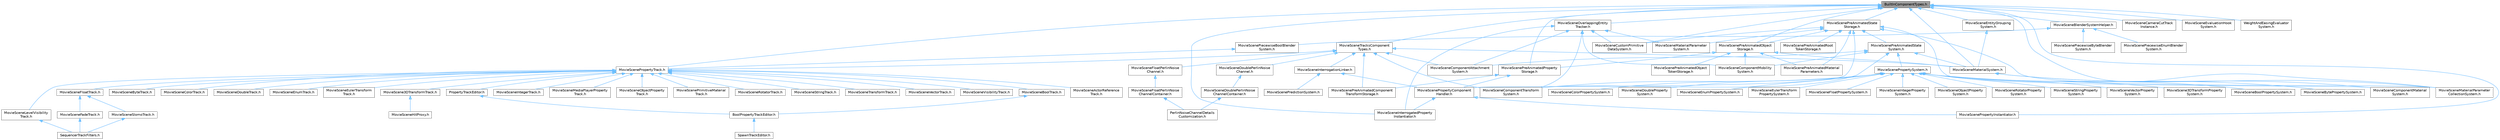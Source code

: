 digraph "BuiltInComponentTypes.h"
{
 // INTERACTIVE_SVG=YES
 // LATEX_PDF_SIZE
  bgcolor="transparent";
  edge [fontname=Helvetica,fontsize=10,labelfontname=Helvetica,labelfontsize=10];
  node [fontname=Helvetica,fontsize=10,shape=box,height=0.2,width=0.4];
  Node1 [id="Node000001",label="BuiltInComponentTypes.h",height=0.2,width=0.4,color="gray40", fillcolor="grey60", style="filled", fontcolor="black",tooltip=" "];
  Node1 -> Node2 [id="edge1_Node000001_Node000002",dir="back",color="steelblue1",style="solid",tooltip=" "];
  Node2 [id="Node000002",label="MovieSceneBlenderSystemHelper.h",height=0.2,width=0.4,color="grey40", fillcolor="white", style="filled",URL="$d5/d47/MovieSceneBlenderSystemHelper_8h.html",tooltip=" "];
  Node2 -> Node3 [id="edge2_Node000002_Node000003",dir="back",color="steelblue1",style="solid",tooltip=" "];
  Node3 [id="Node000003",label="MovieScenePiecewiseBoolBlender\lSystem.h",height=0.2,width=0.4,color="grey40", fillcolor="white", style="filled",URL="$d7/d27/MovieScenePiecewiseBoolBlenderSystem_8h.html",tooltip=" "];
  Node3 -> Node4 [id="edge3_Node000003_Node000004",dir="back",color="steelblue1",style="solid",tooltip=" "];
  Node4 [id="Node000004",label="MovieScenePropertyTrack.h",height=0.2,width=0.4,color="grey40", fillcolor="white", style="filled",URL="$da/d0c/MovieScenePropertyTrack_8h.html",tooltip=" "];
  Node4 -> Node5 [id="edge4_Node000004_Node000005",dir="back",color="steelblue1",style="solid",tooltip=" "];
  Node5 [id="Node000005",label="MovieScene3DTransformTrack.h",height=0.2,width=0.4,color="grey40", fillcolor="white", style="filled",URL="$d9/d06/MovieScene3DTransformTrack_8h.html",tooltip=" "];
  Node5 -> Node6 [id="edge5_Node000005_Node000006",dir="back",color="steelblue1",style="solid",tooltip=" "];
  Node6 [id="Node000006",label="MovieSceneHitProxy.h",height=0.2,width=0.4,color="grey40", fillcolor="white", style="filled",URL="$d0/d01/MovieSceneHitProxy_8h.html",tooltip=" "];
  Node4 -> Node7 [id="edge6_Node000004_Node000007",dir="back",color="steelblue1",style="solid",tooltip=" "];
  Node7 [id="Node000007",label="MovieSceneActorReference\lTrack.h",height=0.2,width=0.4,color="grey40", fillcolor="white", style="filled",URL="$d9/d9b/MovieSceneActorReferenceTrack_8h.html",tooltip=" "];
  Node4 -> Node8 [id="edge7_Node000004_Node000008",dir="back",color="steelblue1",style="solid",tooltip=" "];
  Node8 [id="Node000008",label="MovieSceneBoolTrack.h",height=0.2,width=0.4,color="grey40", fillcolor="white", style="filled",URL="$d7/ddf/MovieSceneBoolTrack_8h.html",tooltip=" "];
  Node8 -> Node9 [id="edge8_Node000008_Node000009",dir="back",color="steelblue1",style="solid",tooltip=" "];
  Node9 [id="Node000009",label="BoolPropertyTrackEditor.h",height=0.2,width=0.4,color="grey40", fillcolor="white", style="filled",URL="$db/d07/BoolPropertyTrackEditor_8h.html",tooltip=" "];
  Node9 -> Node10 [id="edge9_Node000009_Node000010",dir="back",color="steelblue1",style="solid",tooltip=" "];
  Node10 [id="Node000010",label="SpawnTrackEditor.h",height=0.2,width=0.4,color="grey40", fillcolor="white", style="filled",URL="$d5/dac/SpawnTrackEditor_8h.html",tooltip=" "];
  Node4 -> Node11 [id="edge10_Node000004_Node000011",dir="back",color="steelblue1",style="solid",tooltip=" "];
  Node11 [id="Node000011",label="MovieSceneByteTrack.h",height=0.2,width=0.4,color="grey40", fillcolor="white", style="filled",URL="$dc/d79/MovieSceneByteTrack_8h.html",tooltip=" "];
  Node4 -> Node12 [id="edge11_Node000004_Node000012",dir="back",color="steelblue1",style="solid",tooltip=" "];
  Node12 [id="Node000012",label="MovieSceneColorTrack.h",height=0.2,width=0.4,color="grey40", fillcolor="white", style="filled",URL="$d8/df9/MovieSceneColorTrack_8h.html",tooltip=" "];
  Node4 -> Node13 [id="edge12_Node000004_Node000013",dir="back",color="steelblue1",style="solid",tooltip=" "];
  Node13 [id="Node000013",label="MovieSceneDoubleTrack.h",height=0.2,width=0.4,color="grey40", fillcolor="white", style="filled",URL="$de/d31/MovieSceneDoubleTrack_8h.html",tooltip=" "];
  Node4 -> Node14 [id="edge13_Node000004_Node000014",dir="back",color="steelblue1",style="solid",tooltip=" "];
  Node14 [id="Node000014",label="MovieSceneEnumTrack.h",height=0.2,width=0.4,color="grey40", fillcolor="white", style="filled",URL="$d6/d95/MovieSceneEnumTrack_8h.html",tooltip=" "];
  Node4 -> Node15 [id="edge14_Node000004_Node000015",dir="back",color="steelblue1",style="solid",tooltip=" "];
  Node15 [id="Node000015",label="MovieSceneEulerTransform\lTrack.h",height=0.2,width=0.4,color="grey40", fillcolor="white", style="filled",URL="$d7/d3a/MovieSceneEulerTransformTrack_8h.html",tooltip=" "];
  Node4 -> Node16 [id="edge15_Node000004_Node000016",dir="back",color="steelblue1",style="solid",tooltip=" "];
  Node16 [id="Node000016",label="MovieSceneFloatTrack.h",height=0.2,width=0.4,color="grey40", fillcolor="white", style="filled",URL="$dc/d88/MovieSceneFloatTrack_8h.html",tooltip=" "];
  Node16 -> Node17 [id="edge16_Node000016_Node000017",dir="back",color="steelblue1",style="solid",tooltip=" "];
  Node17 [id="Node000017",label="MovieSceneFadeTrack.h",height=0.2,width=0.4,color="grey40", fillcolor="white", style="filled",URL="$d3/dd6/MovieSceneFadeTrack_8h.html",tooltip=" "];
  Node17 -> Node18 [id="edge17_Node000017_Node000018",dir="back",color="steelblue1",style="solid",tooltip=" "];
  Node18 [id="Node000018",label="SequencerTrackFilters.h",height=0.2,width=0.4,color="grey40", fillcolor="white", style="filled",URL="$df/d72/SequencerTrackFilters_8h.html",tooltip=" "];
  Node16 -> Node19 [id="edge18_Node000016_Node000019",dir="back",color="steelblue1",style="solid",tooltip=" "];
  Node19 [id="Node000019",label="MovieSceneSlomoTrack.h",height=0.2,width=0.4,color="grey40", fillcolor="white", style="filled",URL="$d3/d88/MovieSceneSlomoTrack_8h.html",tooltip=" "];
  Node19 -> Node18 [id="edge19_Node000019_Node000018",dir="back",color="steelblue1",style="solid",tooltip=" "];
  Node4 -> Node20 [id="edge20_Node000004_Node000020",dir="back",color="steelblue1",style="solid",tooltip=" "];
  Node20 [id="Node000020",label="MovieSceneIntegerTrack.h",height=0.2,width=0.4,color="grey40", fillcolor="white", style="filled",URL="$d9/d1a/MovieSceneIntegerTrack_8h.html",tooltip=" "];
  Node4 -> Node21 [id="edge21_Node000004_Node000021",dir="back",color="steelblue1",style="solid",tooltip=" "];
  Node21 [id="Node000021",label="MovieSceneLevelVisibility\lTrack.h",height=0.2,width=0.4,color="grey40", fillcolor="white", style="filled",URL="$d8/dae/MovieSceneLevelVisibilityTrack_8h.html",tooltip=" "];
  Node21 -> Node18 [id="edge22_Node000021_Node000018",dir="back",color="steelblue1",style="solid",tooltip=" "];
  Node4 -> Node22 [id="edge23_Node000004_Node000022",dir="back",color="steelblue1",style="solid",tooltip=" "];
  Node22 [id="Node000022",label="MovieSceneMediaPlayerProperty\lTrack.h",height=0.2,width=0.4,color="grey40", fillcolor="white", style="filled",URL="$d4/da1/MovieSceneMediaPlayerPropertyTrack_8h.html",tooltip=" "];
  Node4 -> Node23 [id="edge24_Node000004_Node000023",dir="back",color="steelblue1",style="solid",tooltip=" "];
  Node23 [id="Node000023",label="MovieSceneObjectProperty\lTrack.h",height=0.2,width=0.4,color="grey40", fillcolor="white", style="filled",URL="$dc/da9/MovieSceneObjectPropertyTrack_8h.html",tooltip=" "];
  Node4 -> Node24 [id="edge25_Node000004_Node000024",dir="back",color="steelblue1",style="solid",tooltip=" "];
  Node24 [id="Node000024",label="MovieScenePrimitiveMaterial\lTrack.h",height=0.2,width=0.4,color="grey40", fillcolor="white", style="filled",URL="$dc/dc4/MovieScenePrimitiveMaterialTrack_8h.html",tooltip=" "];
  Node4 -> Node25 [id="edge26_Node000004_Node000025",dir="back",color="steelblue1",style="solid",tooltip=" "];
  Node25 [id="Node000025",label="MovieSceneRotatorTrack.h",height=0.2,width=0.4,color="grey40", fillcolor="white", style="filled",URL="$d3/d8f/MovieSceneRotatorTrack_8h.html",tooltip=" "];
  Node4 -> Node26 [id="edge27_Node000004_Node000026",dir="back",color="steelblue1",style="solid",tooltip=" "];
  Node26 [id="Node000026",label="MovieSceneStringTrack.h",height=0.2,width=0.4,color="grey40", fillcolor="white", style="filled",URL="$dd/d54/MovieSceneStringTrack_8h.html",tooltip=" "];
  Node4 -> Node27 [id="edge28_Node000004_Node000027",dir="back",color="steelblue1",style="solid",tooltip=" "];
  Node27 [id="Node000027",label="MovieSceneTransformTrack.h",height=0.2,width=0.4,color="grey40", fillcolor="white", style="filled",URL="$df/d57/MovieSceneTransformTrack_8h.html",tooltip=" "];
  Node4 -> Node28 [id="edge29_Node000004_Node000028",dir="back",color="steelblue1",style="solid",tooltip=" "];
  Node28 [id="Node000028",label="MovieSceneVectorTrack.h",height=0.2,width=0.4,color="grey40", fillcolor="white", style="filled",URL="$d8/d5e/MovieSceneVectorTrack_8h.html",tooltip=" "];
  Node4 -> Node29 [id="edge30_Node000004_Node000029",dir="back",color="steelblue1",style="solid",tooltip=" "];
  Node29 [id="Node000029",label="MovieSceneVisibilityTrack.h",height=0.2,width=0.4,color="grey40", fillcolor="white", style="filled",URL="$dd/d5e/MovieSceneVisibilityTrack_8h.html",tooltip=" "];
  Node4 -> Node30 [id="edge31_Node000004_Node000030",dir="back",color="steelblue1",style="solid",tooltip=" "];
  Node30 [id="Node000030",label="PropertyTrackEditor.h",height=0.2,width=0.4,color="grey40", fillcolor="white", style="filled",URL="$da/d9a/PropertyTrackEditor_8h.html",tooltip=" "];
  Node30 -> Node9 [id="edge32_Node000030_Node000009",dir="back",color="steelblue1",style="solid",tooltip=" "];
  Node2 -> Node31 [id="edge33_Node000002_Node000031",dir="back",color="steelblue1",style="solid",tooltip=" "];
  Node31 [id="Node000031",label="MovieScenePiecewiseByteBlender\lSystem.h",height=0.2,width=0.4,color="grey40", fillcolor="white", style="filled",URL="$d7/dde/MovieScenePiecewiseByteBlenderSystem_8h.html",tooltip=" "];
  Node2 -> Node32 [id="edge34_Node000002_Node000032",dir="back",color="steelblue1",style="solid",tooltip=" "];
  Node32 [id="Node000032",label="MovieScenePiecewiseEnumBlender\lSystem.h",height=0.2,width=0.4,color="grey40", fillcolor="white", style="filled",URL="$d4/dfe/MovieScenePiecewiseEnumBlenderSystem_8h.html",tooltip=" "];
  Node1 -> Node33 [id="edge35_Node000001_Node000033",dir="back",color="steelblue1",style="solid",tooltip=" "];
  Node33 [id="Node000033",label="MovieSceneCameraCutTrack\lInstance.h",height=0.2,width=0.4,color="grey40", fillcolor="white", style="filled",URL="$d3/d37/MovieSceneCameraCutTrackInstance_8h.html",tooltip=" "];
  Node1 -> Node34 [id="edge36_Node000001_Node000034",dir="back",color="steelblue1",style="solid",tooltip=" "];
  Node34 [id="Node000034",label="MovieSceneCustomPrimitive\lDataSystem.h",height=0.2,width=0.4,color="grey40", fillcolor="white", style="filled",URL="$d1/da0/MovieSceneCustomPrimitiveDataSystem_8h.html",tooltip=" "];
  Node1 -> Node35 [id="edge37_Node000001_Node000035",dir="back",color="steelblue1",style="solid",tooltip=" "];
  Node35 [id="Node000035",label="MovieSceneEntityGrouping\lSystem.h",height=0.2,width=0.4,color="grey40", fillcolor="white", style="filled",URL="$d6/dce/MovieSceneEntityGroupingSystem_8h.html",tooltip=" "];
  Node35 -> Node36 [id="edge38_Node000035_Node000036",dir="back",color="steelblue1",style="solid",tooltip=" "];
  Node36 [id="Node000036",label="MovieSceneMaterialSystem.h",height=0.2,width=0.4,color="grey40", fillcolor="white", style="filled",URL="$d2/d2f/MovieSceneMaterialSystem_8h.html",tooltip=" "];
  Node36 -> Node37 [id="edge39_Node000036_Node000037",dir="back",color="steelblue1",style="solid",tooltip=" "];
  Node37 [id="Node000037",label="MovieSceneComponentMaterial\lSystem.h",height=0.2,width=0.4,color="grey40", fillcolor="white", style="filled",URL="$d7/d7c/MovieSceneComponentMaterialSystem_8h.html",tooltip=" "];
  Node36 -> Node38 [id="edge40_Node000036_Node000038",dir="back",color="steelblue1",style="solid",tooltip=" "];
  Node38 [id="Node000038",label="MovieSceneMaterialParameter\lCollectionSystem.h",height=0.2,width=0.4,color="grey40", fillcolor="white", style="filled",URL="$d4/d18/MovieSceneMaterialParameterCollectionSystem_8h.html",tooltip=" "];
  Node1 -> Node39 [id="edge41_Node000001_Node000039",dir="back",color="steelblue1",style="solid",tooltip=" "];
  Node39 [id="Node000039",label="MovieSceneEvaluationHook\lSystem.h",height=0.2,width=0.4,color="grey40", fillcolor="white", style="filled",URL="$d1/d8b/MovieSceneEvaluationHookSystem_8h.html",tooltip=" "];
  Node1 -> Node40 [id="edge42_Node000001_Node000040",dir="back",color="steelblue1",style="solid",tooltip=" "];
  Node40 [id="Node000040",label="MovieSceneInterrogatedProperty\lInstantiator.h",height=0.2,width=0.4,color="grey40", fillcolor="white", style="filled",URL="$df/d43/MovieSceneInterrogatedPropertyInstantiator_8h.html",tooltip=" "];
  Node1 -> Node38 [id="edge43_Node000001_Node000038",dir="back",color="steelblue1",style="solid",tooltip=" "];
  Node1 -> Node36 [id="edge44_Node000001_Node000036",dir="back",color="steelblue1",style="solid",tooltip=" "];
  Node1 -> Node41 [id="edge45_Node000001_Node000041",dir="back",color="steelblue1",style="solid",tooltip=" "];
  Node41 [id="Node000041",label="MovieSceneOverlappingEntity\lTracker.h",height=0.2,width=0.4,color="grey40", fillcolor="white", style="filled",URL="$db/d41/MovieSceneOverlappingEntityTracker_8h.html",tooltip=" "];
  Node41 -> Node42 [id="edge46_Node000041_Node000042",dir="back",color="steelblue1",style="solid",tooltip=" "];
  Node42 [id="Node000042",label="MovieSceneComponentAttachment\lSystem.h",height=0.2,width=0.4,color="grey40", fillcolor="white", style="filled",URL="$d9/db3/MovieSceneComponentAttachmentSystem_8h.html",tooltip=" "];
  Node41 -> Node43 [id="edge47_Node000041_Node000043",dir="back",color="steelblue1",style="solid",tooltip=" "];
  Node43 [id="Node000043",label="MovieSceneComponentMobility\lSystem.h",height=0.2,width=0.4,color="grey40", fillcolor="white", style="filled",URL="$d7/dca/MovieSceneComponentMobilitySystem_8h.html",tooltip=" "];
  Node41 -> Node44 [id="edge48_Node000041_Node000044",dir="back",color="steelblue1",style="solid",tooltip=" "];
  Node44 [id="Node000044",label="MovieSceneComponentTransform\lSystem.h",height=0.2,width=0.4,color="grey40", fillcolor="white", style="filled",URL="$d1/d3e/MovieSceneComponentTransformSystem_8h.html",tooltip=" "];
  Node41 -> Node34 [id="edge49_Node000041_Node000034",dir="back",color="steelblue1",style="solid",tooltip=" "];
  Node41 -> Node40 [id="edge50_Node000041_Node000040",dir="back",color="steelblue1",style="solid",tooltip=" "];
  Node41 -> Node45 [id="edge51_Node000041_Node000045",dir="back",color="steelblue1",style="solid",tooltip=" "];
  Node45 [id="Node000045",label="MovieSceneMaterialParameter\lSystem.h",height=0.2,width=0.4,color="grey40", fillcolor="white", style="filled",URL="$d9/d38/MovieSceneMaterialParameterSystem_8h.html",tooltip=" "];
  Node1 -> Node46 [id="edge52_Node000001_Node000046",dir="back",color="steelblue1",style="solid",tooltip=" "];
  Node46 [id="Node000046",label="MovieScenePreAnimatedObject\lStorage.h",height=0.2,width=0.4,color="grey40", fillcolor="white", style="filled",URL="$d1/dc5/MovieScenePreAnimatedObjectStorage_8h.html",tooltip=" "];
  Node46 -> Node43 [id="edge53_Node000046_Node000043",dir="back",color="steelblue1",style="solid",tooltip=" "];
  Node46 -> Node36 [id="edge54_Node000046_Node000036",dir="back",color="steelblue1",style="solid",tooltip=" "];
  Node46 -> Node47 [id="edge55_Node000046_Node000047",dir="back",color="steelblue1",style="solid",tooltip=" "];
  Node47 [id="Node000047",label="MovieScenePreAnimatedMaterial\lParameters.h",height=0.2,width=0.4,color="grey40", fillcolor="white", style="filled",URL="$d9/dac/MovieScenePreAnimatedMaterialParameters_8h.html",tooltip=" "];
  Node46 -> Node48 [id="edge56_Node000046_Node000048",dir="back",color="steelblue1",style="solid",tooltip=" "];
  Node48 [id="Node000048",label="MovieScenePreAnimatedObject\lTokenStorage.h",height=0.2,width=0.4,color="grey40", fillcolor="white", style="filled",URL="$dc/d07/MovieScenePreAnimatedObjectTokenStorage_8h.html",tooltip=" "];
  Node46 -> Node49 [id="edge57_Node000046_Node000049",dir="back",color="steelblue1",style="solid",tooltip=" "];
  Node49 [id="Node000049",label="MovieScenePreAnimatedProperty\lStorage.h",height=0.2,width=0.4,color="grey40", fillcolor="white", style="filled",URL="$de/d55/MovieScenePreAnimatedPropertyStorage_8h.html",tooltip=" "];
  Node49 -> Node50 [id="edge58_Node000049_Node000050",dir="back",color="steelblue1",style="solid",tooltip=" "];
  Node50 [id="Node000050",label="MovieScenePreAnimatedComponent\lTransformStorage.h",height=0.2,width=0.4,color="grey40", fillcolor="white", style="filled",URL="$d9/d84/MovieScenePreAnimatedComponentTransformStorage_8h.html",tooltip=" "];
  Node49 -> Node51 [id="edge59_Node000049_Node000051",dir="back",color="steelblue1",style="solid",tooltip=" "];
  Node51 [id="Node000051",label="MovieScenePropertyComponent\lHandler.h",height=0.2,width=0.4,color="grey40", fillcolor="white", style="filled",URL="$d1/d1c/MovieScenePropertyComponentHandler_8h.html",tooltip=" "];
  Node51 -> Node40 [id="edge60_Node000051_Node000040",dir="back",color="steelblue1",style="solid",tooltip=" "];
  Node51 -> Node52 [id="edge61_Node000051_Node000052",dir="back",color="steelblue1",style="solid",tooltip=" "];
  Node52 [id="Node000052",label="MovieScenePropertyInstantiator.h",height=0.2,width=0.4,color="grey40", fillcolor="white", style="filled",URL="$d2/ddc/MovieScenePropertyInstantiator_8h.html",tooltip=" "];
  Node1 -> Node49 [id="edge62_Node000001_Node000049",dir="back",color="steelblue1",style="solid",tooltip=" "];
  Node1 -> Node53 [id="edge63_Node000001_Node000053",dir="back",color="steelblue1",style="solid",tooltip=" "];
  Node53 [id="Node000053",label="MovieScenePreAnimatedState\lStorage.h",height=0.2,width=0.4,color="grey40", fillcolor="white", style="filled",URL="$db/d56/MovieScenePreAnimatedStateStorage_8h.html",tooltip=" "];
  Node53 -> Node37 [id="edge64_Node000053_Node000037",dir="back",color="steelblue1",style="solid",tooltip=" "];
  Node53 -> Node34 [id="edge65_Node000053_Node000034",dir="back",color="steelblue1",style="solid",tooltip=" "];
  Node53 -> Node38 [id="edge66_Node000053_Node000038",dir="back",color="steelblue1",style="solid",tooltip=" "];
  Node53 -> Node45 [id="edge67_Node000053_Node000045",dir="back",color="steelblue1",style="solid",tooltip=" "];
  Node53 -> Node47 [id="edge68_Node000053_Node000047",dir="back",color="steelblue1",style="solid",tooltip=" "];
  Node53 -> Node46 [id="edge69_Node000053_Node000046",dir="back",color="steelblue1",style="solid",tooltip=" "];
  Node53 -> Node54 [id="edge70_Node000053_Node000054",dir="back",color="steelblue1",style="solid",tooltip=" "];
  Node54 [id="Node000054",label="MovieScenePreAnimatedRoot\lTokenStorage.h",height=0.2,width=0.4,color="grey40", fillcolor="white", style="filled",URL="$d1/db6/MovieScenePreAnimatedRootTokenStorage_8h.html",tooltip=" "];
  Node53 -> Node55 [id="edge71_Node000053_Node000055",dir="back",color="steelblue1",style="solid",tooltip=" "];
  Node55 [id="Node000055",label="MovieScenePreAnimatedState\lSystem.h",height=0.2,width=0.4,color="grey40", fillcolor="white", style="filled",URL="$df/d2d/MovieScenePreAnimatedStateSystem_8h.html",tooltip=" "];
  Node55 -> Node42 [id="edge72_Node000055_Node000042",dir="back",color="steelblue1",style="solid",tooltip=" "];
  Node55 -> Node43 [id="edge73_Node000055_Node000043",dir="back",color="steelblue1",style="solid",tooltip=" "];
  Node55 -> Node44 [id="edge74_Node000055_Node000044",dir="back",color="steelblue1",style="solid",tooltip=" "];
  Node55 -> Node36 [id="edge75_Node000055_Node000036",dir="back",color="steelblue1",style="solid",tooltip=" "];
  Node55 -> Node56 [id="edge76_Node000055_Node000056",dir="back",color="steelblue1",style="solid",tooltip=" "];
  Node56 [id="Node000056",label="MovieScenePropertySystem.h",height=0.2,width=0.4,color="grey40", fillcolor="white", style="filled",URL="$dd/d75/MovieScenePropertySystem_8h.html",tooltip=" "];
  Node56 -> Node57 [id="edge77_Node000056_Node000057",dir="back",color="steelblue1",style="solid",tooltip=" "];
  Node57 [id="Node000057",label="MovieScene3DTransformProperty\lSystem.h",height=0.2,width=0.4,color="grey40", fillcolor="white", style="filled",URL="$dc/d97/MovieScene3DTransformPropertySystem_8h.html",tooltip=" "];
  Node56 -> Node58 [id="edge78_Node000056_Node000058",dir="back",color="steelblue1",style="solid",tooltip=" "];
  Node58 [id="Node000058",label="MovieSceneBoolPropertySystem.h",height=0.2,width=0.4,color="grey40", fillcolor="white", style="filled",URL="$d4/d0f/MovieSceneBoolPropertySystem_8h.html",tooltip=" "];
  Node56 -> Node59 [id="edge79_Node000056_Node000059",dir="back",color="steelblue1",style="solid",tooltip=" "];
  Node59 [id="Node000059",label="MovieSceneBytePropertySystem.h",height=0.2,width=0.4,color="grey40", fillcolor="white", style="filled",URL="$d7/d22/MovieSceneBytePropertySystem_8h.html",tooltip=" "];
  Node56 -> Node60 [id="edge80_Node000056_Node000060",dir="back",color="steelblue1",style="solid",tooltip=" "];
  Node60 [id="Node000060",label="MovieSceneColorPropertySystem.h",height=0.2,width=0.4,color="grey40", fillcolor="white", style="filled",URL="$d4/d03/MovieSceneColorPropertySystem_8h.html",tooltip=" "];
  Node56 -> Node44 [id="edge81_Node000056_Node000044",dir="back",color="steelblue1",style="solid",tooltip=" "];
  Node56 -> Node61 [id="edge82_Node000056_Node000061",dir="back",color="steelblue1",style="solid",tooltip=" "];
  Node61 [id="Node000061",label="MovieSceneDoubleProperty\lSystem.h",height=0.2,width=0.4,color="grey40", fillcolor="white", style="filled",URL="$df/d84/MovieSceneDoublePropertySystem_8h.html",tooltip=" "];
  Node56 -> Node62 [id="edge83_Node000056_Node000062",dir="back",color="steelblue1",style="solid",tooltip=" "];
  Node62 [id="Node000062",label="MovieSceneEnumPropertySystem.h",height=0.2,width=0.4,color="grey40", fillcolor="white", style="filled",URL="$d7/dc8/MovieSceneEnumPropertySystem_8h.html",tooltip=" "];
  Node56 -> Node63 [id="edge84_Node000056_Node000063",dir="back",color="steelblue1",style="solid",tooltip=" "];
  Node63 [id="Node000063",label="MovieSceneEulerTransform\lPropertySystem.h",height=0.2,width=0.4,color="grey40", fillcolor="white", style="filled",URL="$dd/d14/MovieSceneEulerTransformPropertySystem_8h.html",tooltip=" "];
  Node56 -> Node64 [id="edge85_Node000056_Node000064",dir="back",color="steelblue1",style="solid",tooltip=" "];
  Node64 [id="Node000064",label="MovieSceneFloatPropertySystem.h",height=0.2,width=0.4,color="grey40", fillcolor="white", style="filled",URL="$d0/de6/MovieSceneFloatPropertySystem_8h.html",tooltip=" "];
  Node56 -> Node65 [id="edge86_Node000056_Node000065",dir="back",color="steelblue1",style="solid",tooltip=" "];
  Node65 [id="Node000065",label="MovieSceneIntegerProperty\lSystem.h",height=0.2,width=0.4,color="grey40", fillcolor="white", style="filled",URL="$d3/d1a/MovieSceneIntegerPropertySystem_8h.html",tooltip=" "];
  Node56 -> Node66 [id="edge87_Node000056_Node000066",dir="back",color="steelblue1",style="solid",tooltip=" "];
  Node66 [id="Node000066",label="MovieSceneObjectProperty\lSystem.h",height=0.2,width=0.4,color="grey40", fillcolor="white", style="filled",URL="$d8/d20/MovieSceneObjectPropertySystem_8h.html",tooltip=" "];
  Node56 -> Node67 [id="edge88_Node000056_Node000067",dir="back",color="steelblue1",style="solid",tooltip=" "];
  Node67 [id="Node000067",label="MovieSceneRotatorProperty\lSystem.h",height=0.2,width=0.4,color="grey40", fillcolor="white", style="filled",URL="$d6/d74/MovieSceneRotatorPropertySystem_8h.html",tooltip=" "];
  Node56 -> Node68 [id="edge89_Node000056_Node000068",dir="back",color="steelblue1",style="solid",tooltip=" "];
  Node68 [id="Node000068",label="MovieSceneStringProperty\lSystem.h",height=0.2,width=0.4,color="grey40", fillcolor="white", style="filled",URL="$d8/d8f/MovieSceneStringPropertySystem_8h.html",tooltip=" "];
  Node56 -> Node69 [id="edge90_Node000056_Node000069",dir="back",color="steelblue1",style="solid",tooltip=" "];
  Node69 [id="Node000069",label="MovieSceneVectorProperty\lSystem.h",height=0.2,width=0.4,color="grey40", fillcolor="white", style="filled",URL="$da/d10/MovieSceneVectorPropertySystem_8h.html",tooltip=" "];
  Node53 -> Node51 [id="edge91_Node000053_Node000051",dir="back",color="steelblue1",style="solid",tooltip=" "];
  Node1 -> Node52 [id="edge92_Node000001_Node000052",dir="back",color="steelblue1",style="solid",tooltip=" "];
  Node1 -> Node4 [id="edge93_Node000001_Node000004",dir="back",color="steelblue1",style="solid",tooltip=" "];
  Node1 -> Node70 [id="edge94_Node000001_Node000070",dir="back",color="steelblue1",style="solid",tooltip=" "];
  Node70 [id="Node000070",label="MovieSceneTracksComponent\lTypes.h",height=0.2,width=0.4,color="grey40", fillcolor="white", style="filled",URL="$d5/d6a/MovieSceneTracksComponentTypes_8h.html",tooltip=" "];
  Node70 -> Node42 [id="edge95_Node000070_Node000042",dir="back",color="steelblue1",style="solid",tooltip=" "];
  Node70 -> Node44 [id="edge96_Node000070_Node000044",dir="back",color="steelblue1",style="solid",tooltip=" "];
  Node70 -> Node71 [id="edge97_Node000070_Node000071",dir="back",color="steelblue1",style="solid",tooltip=" "];
  Node71 [id="Node000071",label="MovieSceneDoublePerlinNoise\lChannel.h",height=0.2,width=0.4,color="grey40", fillcolor="white", style="filled",URL="$d9/d50/MovieSceneDoublePerlinNoiseChannel_8h.html",tooltip=" "];
  Node71 -> Node72 [id="edge98_Node000071_Node000072",dir="back",color="steelblue1",style="solid",tooltip=" "];
  Node72 [id="Node000072",label="MovieSceneDoublePerlinNoise\lChannelContainer.h",height=0.2,width=0.4,color="grey40", fillcolor="white", style="filled",URL="$de/dae/MovieSceneDoublePerlinNoiseChannelContainer_8h.html",tooltip=" "];
  Node72 -> Node73 [id="edge99_Node000072_Node000073",dir="back",color="steelblue1",style="solid",tooltip=" "];
  Node73 [id="Node000073",label="PerlinNoiseChannelDetails\lCustomization.h",height=0.2,width=0.4,color="grey40", fillcolor="white", style="filled",URL="$d6/df3/PerlinNoiseChannelDetailsCustomization_8h.html",tooltip=" "];
  Node70 -> Node74 [id="edge100_Node000070_Node000074",dir="back",color="steelblue1",style="solid",tooltip=" "];
  Node74 [id="Node000074",label="MovieSceneFloatPerlinNoise\lChannel.h",height=0.2,width=0.4,color="grey40", fillcolor="white", style="filled",URL="$d2/d9d/MovieSceneFloatPerlinNoiseChannel_8h.html",tooltip=" "];
  Node74 -> Node75 [id="edge101_Node000074_Node000075",dir="back",color="steelblue1",style="solid",tooltip=" "];
  Node75 [id="Node000075",label="MovieSceneFloatPerlinNoise\lChannelContainer.h",height=0.2,width=0.4,color="grey40", fillcolor="white", style="filled",URL="$d6/dcb/MovieSceneFloatPerlinNoiseChannelContainer_8h.html",tooltip=" "];
  Node75 -> Node73 [id="edge102_Node000075_Node000073",dir="back",color="steelblue1",style="solid",tooltip=" "];
  Node70 -> Node76 [id="edge103_Node000070_Node000076",dir="back",color="steelblue1",style="solid",tooltip=" "];
  Node76 [id="Node000076",label="MovieSceneInterrogationLinker.h",height=0.2,width=0.4,color="grey40", fillcolor="white", style="filled",URL="$d9/d6a/MovieSceneInterrogationLinker_8h.html",tooltip=" "];
  Node76 -> Node77 [id="edge104_Node000076_Node000077",dir="back",color="steelblue1",style="solid",tooltip=" "];
  Node77 [id="Node000077",label="MovieScenePredictionSystem.h",height=0.2,width=0.4,color="grey40", fillcolor="white", style="filled",URL="$dc/d7f/MovieScenePredictionSystem_8h.html",tooltip=" "];
  Node76 -> Node51 [id="edge105_Node000076_Node000051",dir="back",color="steelblue1",style="solid",tooltip=" "];
  Node70 -> Node36 [id="edge106_Node000070_Node000036",dir="back",color="steelblue1",style="solid",tooltip=" "];
  Node70 -> Node50 [id="edge107_Node000070_Node000050",dir="back",color="steelblue1",style="solid",tooltip=" "];
  Node70 -> Node4 [id="edge108_Node000070_Node000004",dir="back",color="steelblue1",style="solid",tooltip=" "];
  Node1 -> Node78 [id="edge109_Node000001_Node000078",dir="back",color="steelblue1",style="solid",tooltip=" "];
  Node78 [id="Node000078",label="WeightAndEasingEvaluator\lSystem.h",height=0.2,width=0.4,color="grey40", fillcolor="white", style="filled",URL="$d0/d06/WeightAndEasingEvaluatorSystem_8h.html",tooltip=" "];
}
